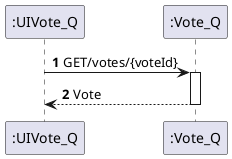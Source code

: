 @startuml
'https://plantuml.com/sequence-diagram

autoactivate on
autonumber

participant ":UIVote_Q" as vote
participant ":Vote_Q" as vote1

vote -> vote1: GET/votes/{voteId}
vote1 --> vote: Vote
@enduml